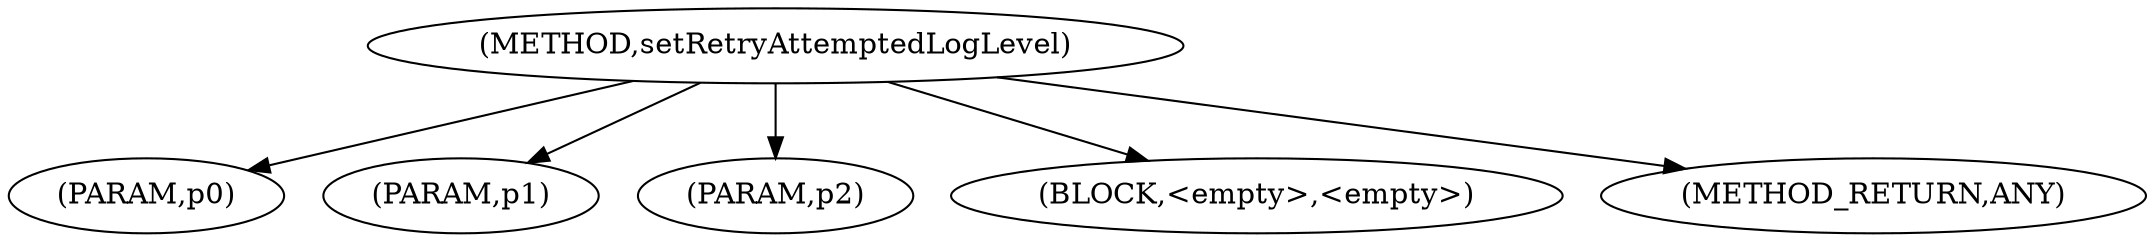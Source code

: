digraph "setRetryAttemptedLogLevel" {  
"823" [label = <(METHOD,setRetryAttemptedLogLevel)> ]
"824" [label = <(PARAM,p0)> ]
"825" [label = <(PARAM,p1)> ]
"826" [label = <(PARAM,p2)> ]
"827" [label = <(BLOCK,&lt;empty&gt;,&lt;empty&gt;)> ]
"828" [label = <(METHOD_RETURN,ANY)> ]
  "823" -> "824" 
  "823" -> "825" 
  "823" -> "827" 
  "823" -> "826" 
  "823" -> "828" 
}
